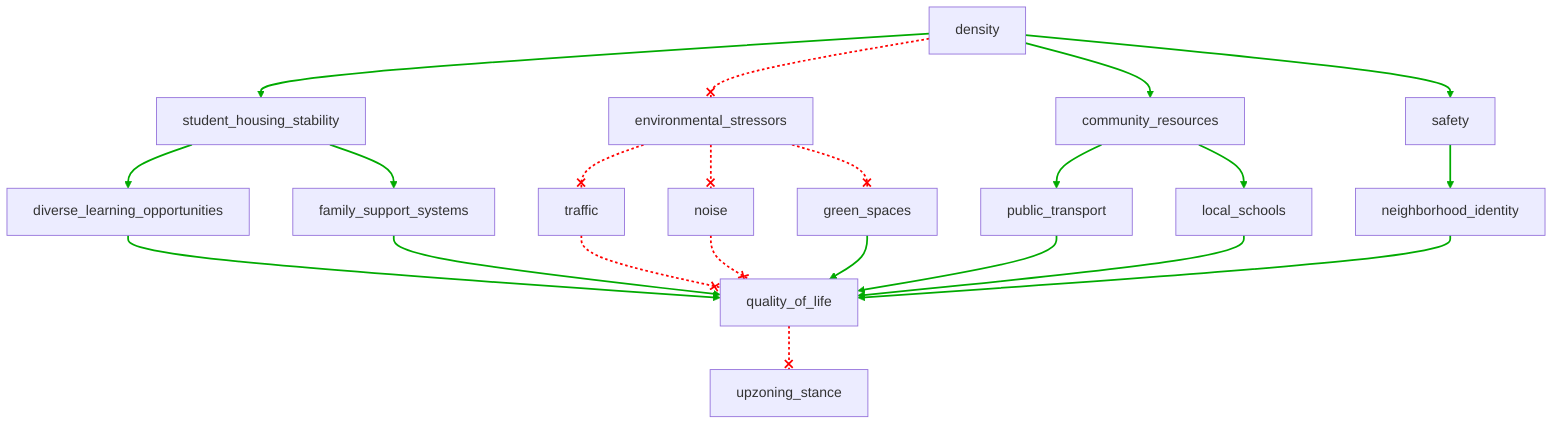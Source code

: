 flowchart TD
n1[density]
n2[student_housing_stability]
n3[environmental_stressors]
n4[community_resources]
n5[safety]
n6[diverse_learning_opportunities]
n7[family_support_systems]
n8[traffic]
n9[noise]
n10[green_spaces]
n11[public_transport]
n12[local_schools]
n13[neighborhood_identity]
n14[quality_of_life]
n15[upzoning_stance]

n1 --> n2
n1 --x n3
n1 --> n4
n1 --> n5
n2 --> n6
n2 --> n7
n3 --x n8
n3 --x n9
n3 --x n10
n4 --> n11
n4 --> n12
n5 --> n13
n6 --> n14
n7 --> n14
n8 --x n14
n9 --x n14
n10 --> n14
n11 --> n14
n12 --> n14
n13 --> n14
n14 --x n15

linkStyle 0 stroke:#00AA00,stroke-width:2px
linkStyle 1 stroke:#FF0000,stroke-dasharray:3,stroke-width:2px
linkStyle 2 stroke:#00AA00,stroke-width:2px
linkStyle 3 stroke:#00AA00,stroke-width:2px
linkStyle 4 stroke:#00AA00,stroke-width:2px
linkStyle 5 stroke:#00AA00,stroke-width:2px
linkStyle 6 stroke:#FF0000,stroke-dasharray:3,stroke-width:2px
linkStyle 7 stroke:#FF0000,stroke-dasharray:3,stroke-width:2px
linkStyle 8 stroke:#FF0000,stroke-dasharray:3,stroke-width:2px
linkStyle 9 stroke:#00AA00,stroke-width:2px
linkStyle 10 stroke:#00AA00,stroke-width:2px
linkStyle 11 stroke:#00AA00,stroke-width:2px
linkStyle 12 stroke:#00AA00,stroke-width:2px
linkStyle 13 stroke:#00AA00,stroke-width:2px
linkStyle 14 stroke:#FF0000,stroke-dasharray:3,stroke-width:2px
linkStyle 15 stroke:#FF0000,stroke-dasharray:3,stroke-width:2px
linkStyle 16 stroke:#00AA00,stroke-width:2px
linkStyle 17 stroke:#00AA00,stroke-width:2px
linkStyle 18 stroke:#00AA00,stroke-width:2px
linkStyle 19 stroke:#00AA00,stroke-width:2px
linkStyle 20 stroke:#FF0000,stroke-dasharray:3,stroke-width:2px